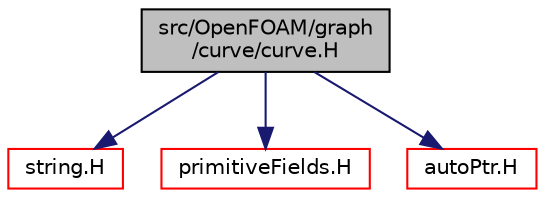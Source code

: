 digraph "src/OpenFOAM/graph/curve/curve.H"
{
  bgcolor="transparent";
  edge [fontname="Helvetica",fontsize="10",labelfontname="Helvetica",labelfontsize="10"];
  node [fontname="Helvetica",fontsize="10",shape=record];
  Node0 [label="src/OpenFOAM/graph\l/curve/curve.H",height=0.2,width=0.4,color="black", fillcolor="grey75", style="filled", fontcolor="black"];
  Node0 -> Node1 [color="midnightblue",fontsize="10",style="solid",fontname="Helvetica"];
  Node1 [label="string.H",height=0.2,width=0.4,color="red",URL="$a13490.html"];
  Node0 -> Node10 [color="midnightblue",fontsize="10",style="solid",fontname="Helvetica"];
  Node10 [label="primitiveFields.H",height=0.2,width=0.4,color="red",URL="$a10349.html",tooltip="Specialisations of Field<T> for scalar, vector and tensor. "];
  Node0 -> Node67 [color="midnightblue",fontsize="10",style="solid",fontname="Helvetica"];
  Node67 [label="autoPtr.H",height=0.2,width=0.4,color="red",URL="$a11828.html"];
}
